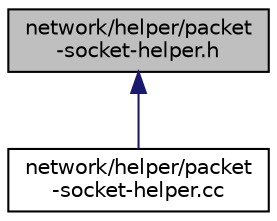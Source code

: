 digraph "network/helper/packet-socket-helper.h"
{
  edge [fontname="Helvetica",fontsize="10",labelfontname="Helvetica",labelfontsize="10"];
  node [fontname="Helvetica",fontsize="10",shape=record];
  Node1 [label="network/helper/packet\l-socket-helper.h",height=0.2,width=0.4,color="black", fillcolor="grey75", style="filled", fontcolor="black"];
  Node1 -> Node2 [dir="back",color="midnightblue",fontsize="10",style="solid"];
  Node2 [label="network/helper/packet\l-socket-helper.cc",height=0.2,width=0.4,color="black", fillcolor="white", style="filled",URL="$d6/d4f/packet-socket-helper_8cc.html"];
}
